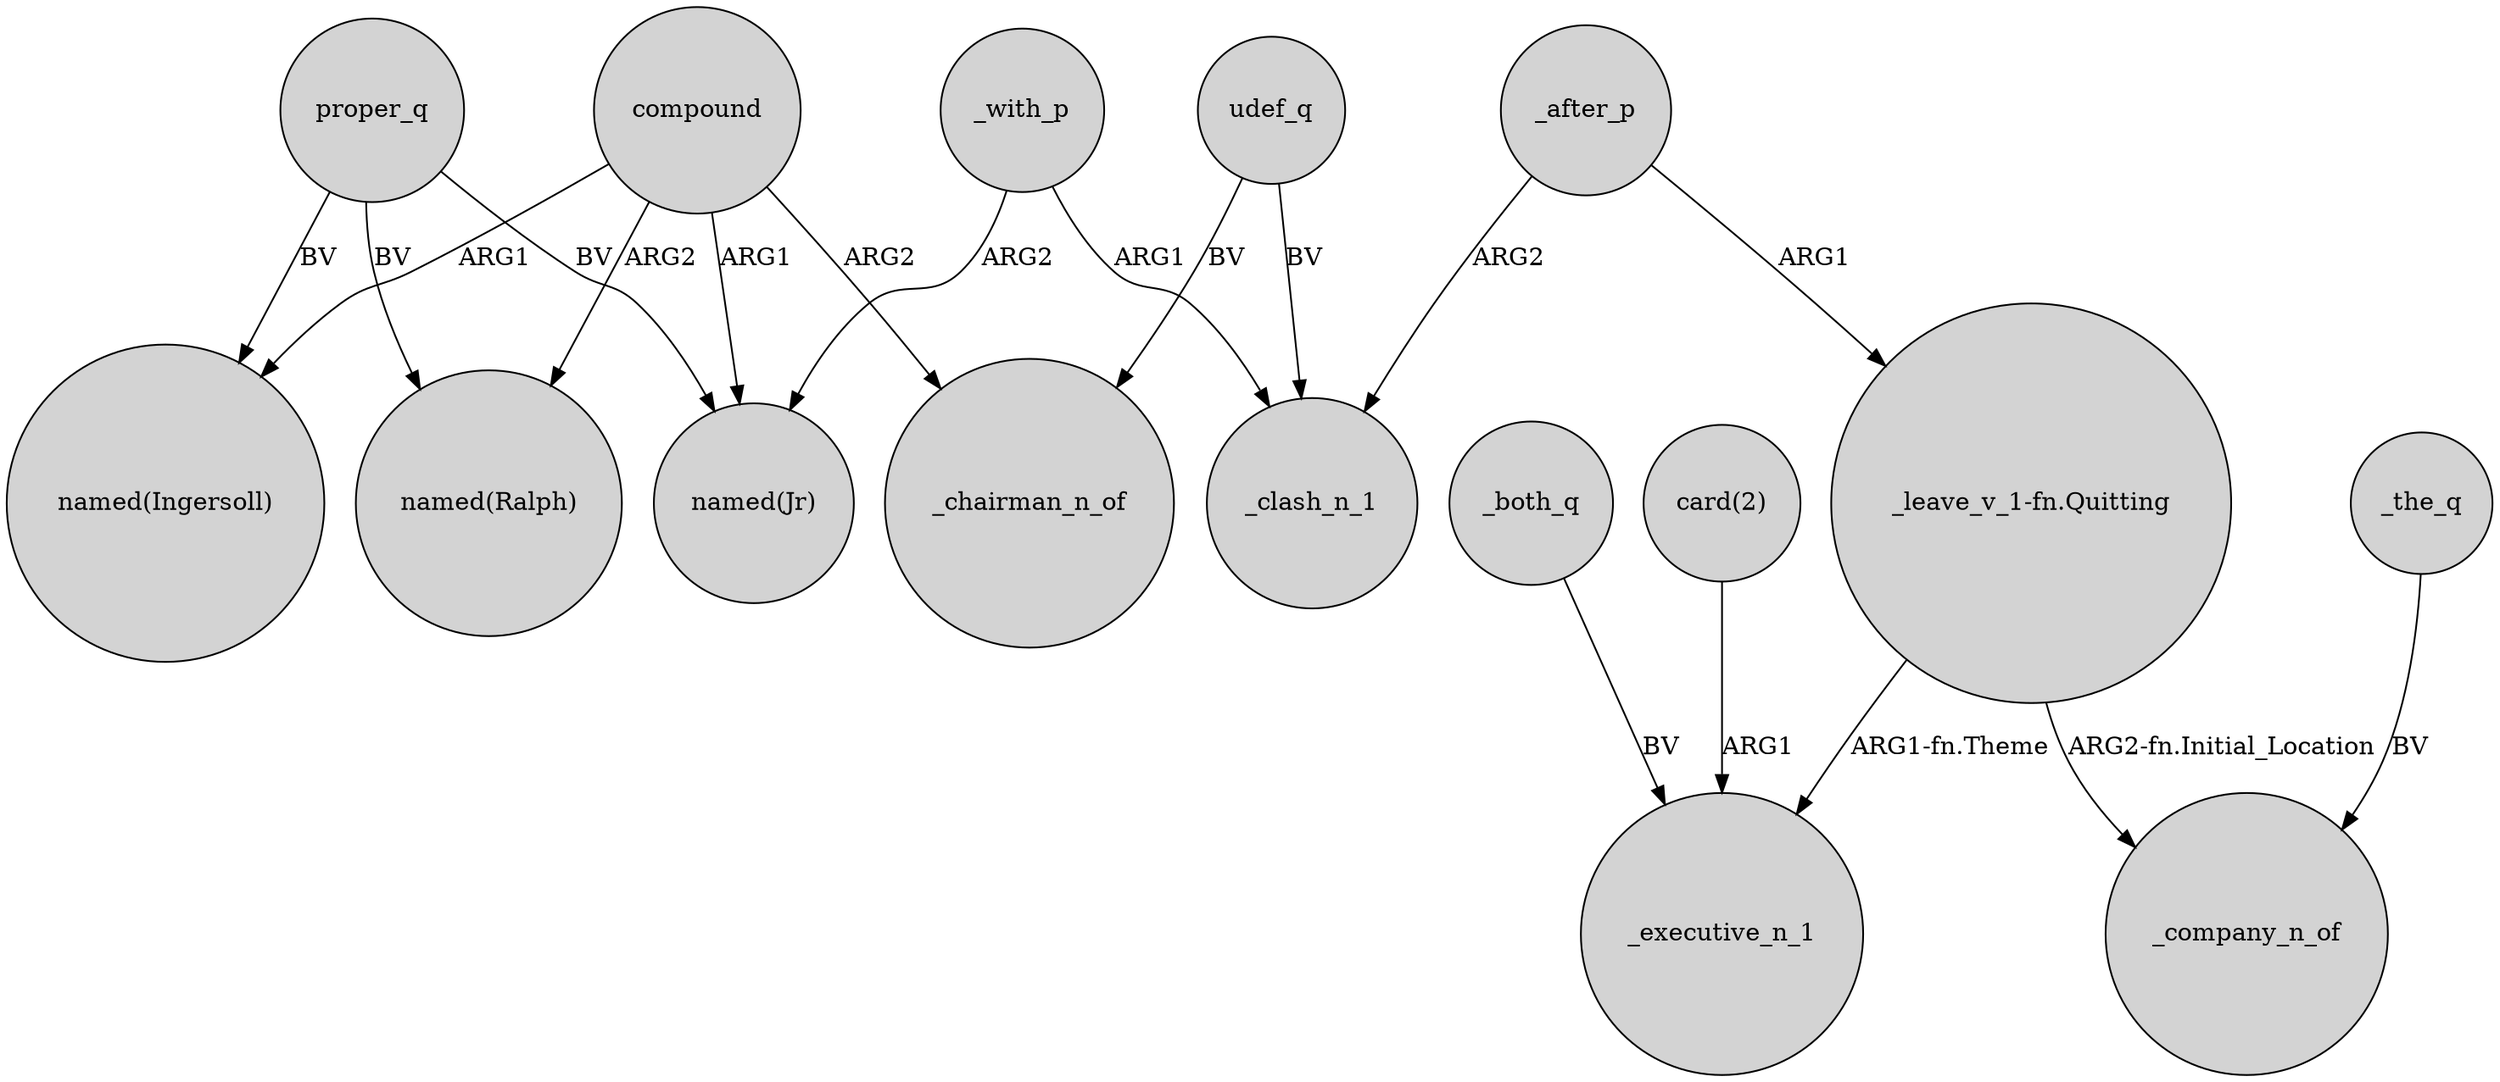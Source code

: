 digraph {
	node [shape=circle style=filled]
	compound -> "named(Ingersoll)" [label=ARG1]
	compound -> "named(Ralph)" [label=ARG2]
	_after_p -> "_leave_v_1-fn.Quitting" [label=ARG1]
	compound -> _chairman_n_of [label=ARG2]
	proper_q -> "named(Ralph)" [label=BV]
	_with_p -> "named(Jr)" [label=ARG2]
	compound -> "named(Jr)" [label=ARG1]
	_both_q -> _executive_n_1 [label=BV]
	_with_p -> _clash_n_1 [label=ARG1]
	"_leave_v_1-fn.Quitting" -> _executive_n_1 [label="ARG1-fn.Theme"]
	"card(2)" -> _executive_n_1 [label=ARG1]
	_the_q -> _company_n_of [label=BV]
	proper_q -> "named(Jr)" [label=BV]
	_after_p -> _clash_n_1 [label=ARG2]
	udef_q -> _chairman_n_of [label=BV]
	proper_q -> "named(Ingersoll)" [label=BV]
	"_leave_v_1-fn.Quitting" -> _company_n_of [label="ARG2-fn.Initial_Location"]
	udef_q -> _clash_n_1 [label=BV]
}
